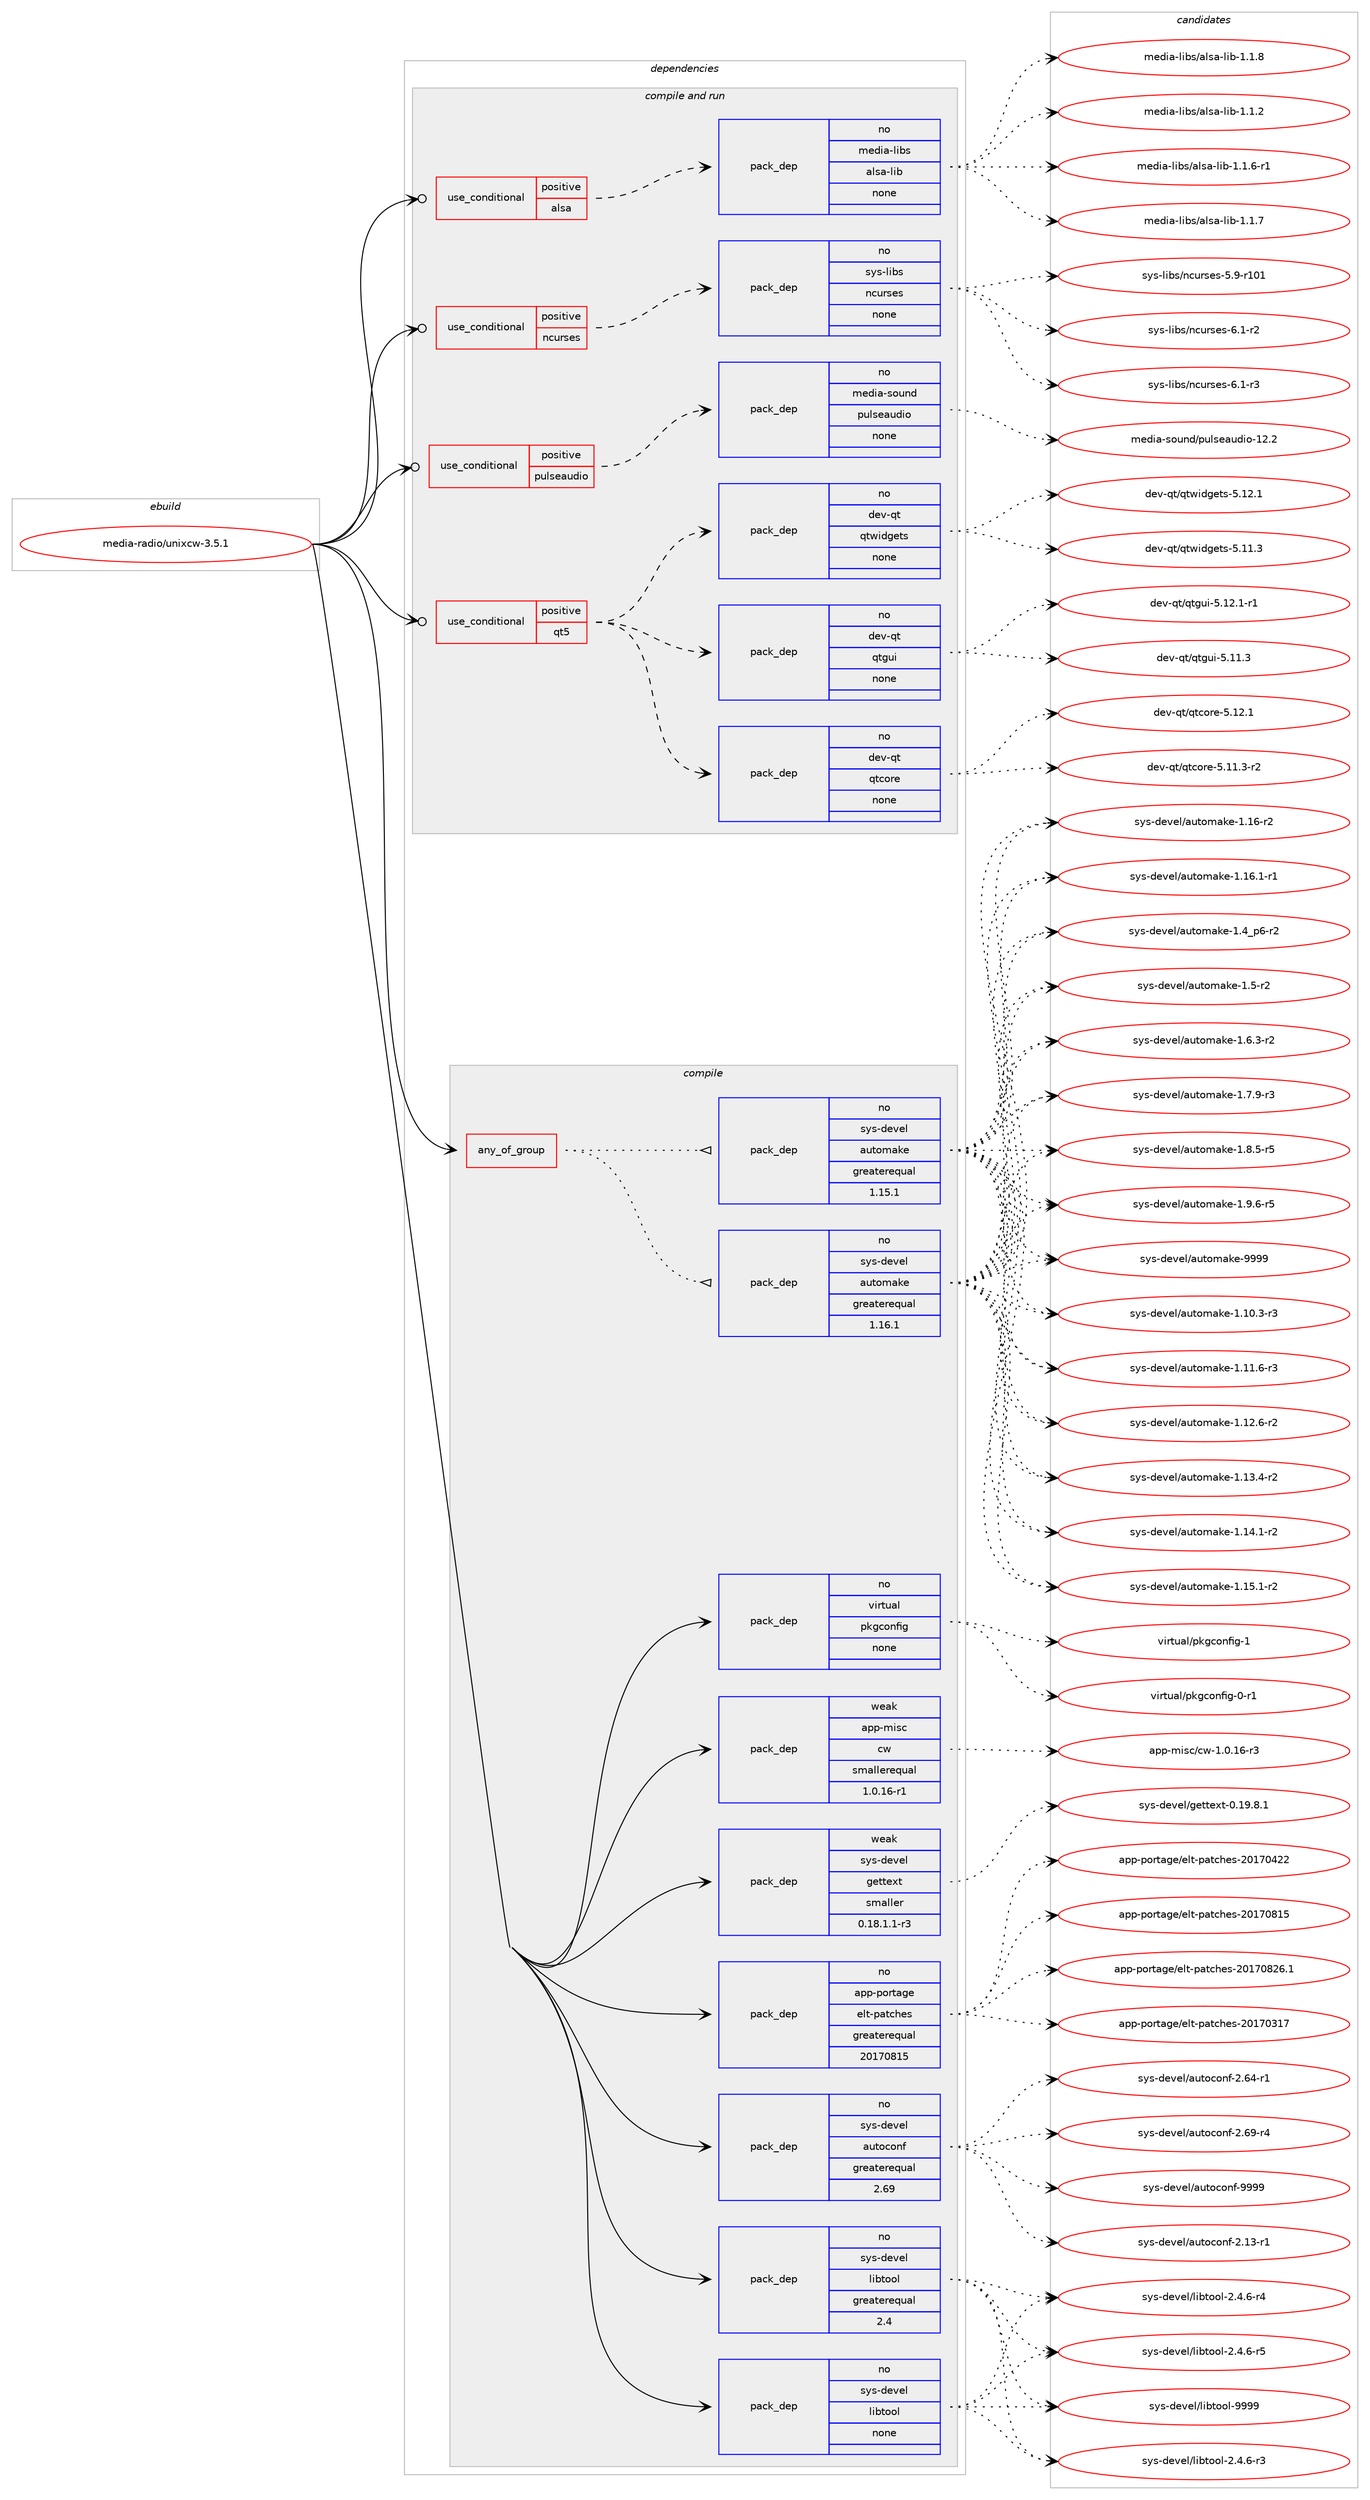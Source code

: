 digraph prolog {

# *************
# Graph options
# *************

newrank=true;
concentrate=true;
compound=true;
graph [rankdir=LR,fontname=Helvetica,fontsize=10,ranksep=1.5];#, ranksep=2.5, nodesep=0.2];
edge  [arrowhead=vee];
node  [fontname=Helvetica,fontsize=10];

# **********
# The ebuild
# **********

subgraph cluster_leftcol {
color=gray;
rank=same;
label=<<i>ebuild</i>>;
id [label="media-radio/unixcw-3.5.1", color=red, width=4, href="../media-radio/unixcw-3.5.1.svg"];
}

# ****************
# The dependencies
# ****************

subgraph cluster_midcol {
color=gray;
label=<<i>dependencies</i>>;
subgraph cluster_compile {
fillcolor="#eeeeee";
style=filled;
label=<<i>compile</i>>;
subgraph any25407 {
dependency1623691 [label=<<TABLE BORDER="0" CELLBORDER="1" CELLSPACING="0" CELLPADDING="4"><TR><TD CELLPADDING="10">any_of_group</TD></TR></TABLE>>, shape=none, color=red];subgraph pack1160876 {
dependency1623692 [label=<<TABLE BORDER="0" CELLBORDER="1" CELLSPACING="0" CELLPADDING="4" WIDTH="220"><TR><TD ROWSPAN="6" CELLPADDING="30">pack_dep</TD></TR><TR><TD WIDTH="110">no</TD></TR><TR><TD>sys-devel</TD></TR><TR><TD>automake</TD></TR><TR><TD>greaterequal</TD></TR><TR><TD>1.16.1</TD></TR></TABLE>>, shape=none, color=blue];
}
dependency1623691:e -> dependency1623692:w [weight=20,style="dotted",arrowhead="oinv"];
subgraph pack1160877 {
dependency1623693 [label=<<TABLE BORDER="0" CELLBORDER="1" CELLSPACING="0" CELLPADDING="4" WIDTH="220"><TR><TD ROWSPAN="6" CELLPADDING="30">pack_dep</TD></TR><TR><TD WIDTH="110">no</TD></TR><TR><TD>sys-devel</TD></TR><TR><TD>automake</TD></TR><TR><TD>greaterequal</TD></TR><TR><TD>1.15.1</TD></TR></TABLE>>, shape=none, color=blue];
}
dependency1623691:e -> dependency1623693:w [weight=20,style="dotted",arrowhead="oinv"];
}
id:e -> dependency1623691:w [weight=20,style="solid",arrowhead="vee"];
subgraph pack1160878 {
dependency1623694 [label=<<TABLE BORDER="0" CELLBORDER="1" CELLSPACING="0" CELLPADDING="4" WIDTH="220"><TR><TD ROWSPAN="6" CELLPADDING="30">pack_dep</TD></TR><TR><TD WIDTH="110">no</TD></TR><TR><TD>app-portage</TD></TR><TR><TD>elt-patches</TD></TR><TR><TD>greaterequal</TD></TR><TR><TD>20170815</TD></TR></TABLE>>, shape=none, color=blue];
}
id:e -> dependency1623694:w [weight=20,style="solid",arrowhead="vee"];
subgraph pack1160879 {
dependency1623695 [label=<<TABLE BORDER="0" CELLBORDER="1" CELLSPACING="0" CELLPADDING="4" WIDTH="220"><TR><TD ROWSPAN="6" CELLPADDING="30">pack_dep</TD></TR><TR><TD WIDTH="110">no</TD></TR><TR><TD>sys-devel</TD></TR><TR><TD>autoconf</TD></TR><TR><TD>greaterequal</TD></TR><TR><TD>2.69</TD></TR></TABLE>>, shape=none, color=blue];
}
id:e -> dependency1623695:w [weight=20,style="solid",arrowhead="vee"];
subgraph pack1160880 {
dependency1623696 [label=<<TABLE BORDER="0" CELLBORDER="1" CELLSPACING="0" CELLPADDING="4" WIDTH="220"><TR><TD ROWSPAN="6" CELLPADDING="30">pack_dep</TD></TR><TR><TD WIDTH="110">no</TD></TR><TR><TD>sys-devel</TD></TR><TR><TD>libtool</TD></TR><TR><TD>greaterequal</TD></TR><TR><TD>2.4</TD></TR></TABLE>>, shape=none, color=blue];
}
id:e -> dependency1623696:w [weight=20,style="solid",arrowhead="vee"];
subgraph pack1160881 {
dependency1623697 [label=<<TABLE BORDER="0" CELLBORDER="1" CELLSPACING="0" CELLPADDING="4" WIDTH="220"><TR><TD ROWSPAN="6" CELLPADDING="30">pack_dep</TD></TR><TR><TD WIDTH="110">no</TD></TR><TR><TD>sys-devel</TD></TR><TR><TD>libtool</TD></TR><TR><TD>none</TD></TR><TR><TD></TD></TR></TABLE>>, shape=none, color=blue];
}
id:e -> dependency1623697:w [weight=20,style="solid",arrowhead="vee"];
subgraph pack1160882 {
dependency1623698 [label=<<TABLE BORDER="0" CELLBORDER="1" CELLSPACING="0" CELLPADDING="4" WIDTH="220"><TR><TD ROWSPAN="6" CELLPADDING="30">pack_dep</TD></TR><TR><TD WIDTH="110">no</TD></TR><TR><TD>virtual</TD></TR><TR><TD>pkgconfig</TD></TR><TR><TD>none</TD></TR><TR><TD></TD></TR></TABLE>>, shape=none, color=blue];
}
id:e -> dependency1623698:w [weight=20,style="solid",arrowhead="vee"];
subgraph pack1160883 {
dependency1623699 [label=<<TABLE BORDER="0" CELLBORDER="1" CELLSPACING="0" CELLPADDING="4" WIDTH="220"><TR><TD ROWSPAN="6" CELLPADDING="30">pack_dep</TD></TR><TR><TD WIDTH="110">weak</TD></TR><TR><TD>app-misc</TD></TR><TR><TD>cw</TD></TR><TR><TD>smallerequal</TD></TR><TR><TD>1.0.16-r1</TD></TR></TABLE>>, shape=none, color=blue];
}
id:e -> dependency1623699:w [weight=20,style="solid",arrowhead="vee"];
subgraph pack1160884 {
dependency1623700 [label=<<TABLE BORDER="0" CELLBORDER="1" CELLSPACING="0" CELLPADDING="4" WIDTH="220"><TR><TD ROWSPAN="6" CELLPADDING="30">pack_dep</TD></TR><TR><TD WIDTH="110">weak</TD></TR><TR><TD>sys-devel</TD></TR><TR><TD>gettext</TD></TR><TR><TD>smaller</TD></TR><TR><TD>0.18.1.1-r3</TD></TR></TABLE>>, shape=none, color=blue];
}
id:e -> dependency1623700:w [weight=20,style="solid",arrowhead="vee"];
}
subgraph cluster_compileandrun {
fillcolor="#eeeeee";
style=filled;
label=<<i>compile and run</i>>;
subgraph cond436638 {
dependency1623701 [label=<<TABLE BORDER="0" CELLBORDER="1" CELLSPACING="0" CELLPADDING="4"><TR><TD ROWSPAN="3" CELLPADDING="10">use_conditional</TD></TR><TR><TD>positive</TD></TR><TR><TD>alsa</TD></TR></TABLE>>, shape=none, color=red];
subgraph pack1160885 {
dependency1623702 [label=<<TABLE BORDER="0" CELLBORDER="1" CELLSPACING="0" CELLPADDING="4" WIDTH="220"><TR><TD ROWSPAN="6" CELLPADDING="30">pack_dep</TD></TR><TR><TD WIDTH="110">no</TD></TR><TR><TD>media-libs</TD></TR><TR><TD>alsa-lib</TD></TR><TR><TD>none</TD></TR><TR><TD></TD></TR></TABLE>>, shape=none, color=blue];
}
dependency1623701:e -> dependency1623702:w [weight=20,style="dashed",arrowhead="vee"];
}
id:e -> dependency1623701:w [weight=20,style="solid",arrowhead="odotvee"];
subgraph cond436639 {
dependency1623703 [label=<<TABLE BORDER="0" CELLBORDER="1" CELLSPACING="0" CELLPADDING="4"><TR><TD ROWSPAN="3" CELLPADDING="10">use_conditional</TD></TR><TR><TD>positive</TD></TR><TR><TD>ncurses</TD></TR></TABLE>>, shape=none, color=red];
subgraph pack1160886 {
dependency1623704 [label=<<TABLE BORDER="0" CELLBORDER="1" CELLSPACING="0" CELLPADDING="4" WIDTH="220"><TR><TD ROWSPAN="6" CELLPADDING="30">pack_dep</TD></TR><TR><TD WIDTH="110">no</TD></TR><TR><TD>sys-libs</TD></TR><TR><TD>ncurses</TD></TR><TR><TD>none</TD></TR><TR><TD></TD></TR></TABLE>>, shape=none, color=blue];
}
dependency1623703:e -> dependency1623704:w [weight=20,style="dashed",arrowhead="vee"];
}
id:e -> dependency1623703:w [weight=20,style="solid",arrowhead="odotvee"];
subgraph cond436640 {
dependency1623705 [label=<<TABLE BORDER="0" CELLBORDER="1" CELLSPACING="0" CELLPADDING="4"><TR><TD ROWSPAN="3" CELLPADDING="10">use_conditional</TD></TR><TR><TD>positive</TD></TR><TR><TD>pulseaudio</TD></TR></TABLE>>, shape=none, color=red];
subgraph pack1160887 {
dependency1623706 [label=<<TABLE BORDER="0" CELLBORDER="1" CELLSPACING="0" CELLPADDING="4" WIDTH="220"><TR><TD ROWSPAN="6" CELLPADDING="30">pack_dep</TD></TR><TR><TD WIDTH="110">no</TD></TR><TR><TD>media-sound</TD></TR><TR><TD>pulseaudio</TD></TR><TR><TD>none</TD></TR><TR><TD></TD></TR></TABLE>>, shape=none, color=blue];
}
dependency1623705:e -> dependency1623706:w [weight=20,style="dashed",arrowhead="vee"];
}
id:e -> dependency1623705:w [weight=20,style="solid",arrowhead="odotvee"];
subgraph cond436641 {
dependency1623707 [label=<<TABLE BORDER="0" CELLBORDER="1" CELLSPACING="0" CELLPADDING="4"><TR><TD ROWSPAN="3" CELLPADDING="10">use_conditional</TD></TR><TR><TD>positive</TD></TR><TR><TD>qt5</TD></TR></TABLE>>, shape=none, color=red];
subgraph pack1160888 {
dependency1623708 [label=<<TABLE BORDER="0" CELLBORDER="1" CELLSPACING="0" CELLPADDING="4" WIDTH="220"><TR><TD ROWSPAN="6" CELLPADDING="30">pack_dep</TD></TR><TR><TD WIDTH="110">no</TD></TR><TR><TD>dev-qt</TD></TR><TR><TD>qtcore</TD></TR><TR><TD>none</TD></TR><TR><TD></TD></TR></TABLE>>, shape=none, color=blue];
}
dependency1623707:e -> dependency1623708:w [weight=20,style="dashed",arrowhead="vee"];
subgraph pack1160889 {
dependency1623709 [label=<<TABLE BORDER="0" CELLBORDER="1" CELLSPACING="0" CELLPADDING="4" WIDTH="220"><TR><TD ROWSPAN="6" CELLPADDING="30">pack_dep</TD></TR><TR><TD WIDTH="110">no</TD></TR><TR><TD>dev-qt</TD></TR><TR><TD>qtgui</TD></TR><TR><TD>none</TD></TR><TR><TD></TD></TR></TABLE>>, shape=none, color=blue];
}
dependency1623707:e -> dependency1623709:w [weight=20,style="dashed",arrowhead="vee"];
subgraph pack1160890 {
dependency1623710 [label=<<TABLE BORDER="0" CELLBORDER="1" CELLSPACING="0" CELLPADDING="4" WIDTH="220"><TR><TD ROWSPAN="6" CELLPADDING="30">pack_dep</TD></TR><TR><TD WIDTH="110">no</TD></TR><TR><TD>dev-qt</TD></TR><TR><TD>qtwidgets</TD></TR><TR><TD>none</TD></TR><TR><TD></TD></TR></TABLE>>, shape=none, color=blue];
}
dependency1623707:e -> dependency1623710:w [weight=20,style="dashed",arrowhead="vee"];
}
id:e -> dependency1623707:w [weight=20,style="solid",arrowhead="odotvee"];
}
subgraph cluster_run {
fillcolor="#eeeeee";
style=filled;
label=<<i>run</i>>;
}
}

# **************
# The candidates
# **************

subgraph cluster_choices {
rank=same;
color=gray;
label=<<i>candidates</i>>;

subgraph choice1160876 {
color=black;
nodesep=1;
choice11512111545100101118101108479711711611110997107101454946494846514511451 [label="sys-devel/automake-1.10.3-r3", color=red, width=4,href="../sys-devel/automake-1.10.3-r3.svg"];
choice11512111545100101118101108479711711611110997107101454946494946544511451 [label="sys-devel/automake-1.11.6-r3", color=red, width=4,href="../sys-devel/automake-1.11.6-r3.svg"];
choice11512111545100101118101108479711711611110997107101454946495046544511450 [label="sys-devel/automake-1.12.6-r2", color=red, width=4,href="../sys-devel/automake-1.12.6-r2.svg"];
choice11512111545100101118101108479711711611110997107101454946495146524511450 [label="sys-devel/automake-1.13.4-r2", color=red, width=4,href="../sys-devel/automake-1.13.4-r2.svg"];
choice11512111545100101118101108479711711611110997107101454946495246494511450 [label="sys-devel/automake-1.14.1-r2", color=red, width=4,href="../sys-devel/automake-1.14.1-r2.svg"];
choice11512111545100101118101108479711711611110997107101454946495346494511450 [label="sys-devel/automake-1.15.1-r2", color=red, width=4,href="../sys-devel/automake-1.15.1-r2.svg"];
choice1151211154510010111810110847971171161111099710710145494649544511450 [label="sys-devel/automake-1.16-r2", color=red, width=4,href="../sys-devel/automake-1.16-r2.svg"];
choice11512111545100101118101108479711711611110997107101454946495446494511449 [label="sys-devel/automake-1.16.1-r1", color=red, width=4,href="../sys-devel/automake-1.16.1-r1.svg"];
choice115121115451001011181011084797117116111109971071014549465295112544511450 [label="sys-devel/automake-1.4_p6-r2", color=red, width=4,href="../sys-devel/automake-1.4_p6-r2.svg"];
choice11512111545100101118101108479711711611110997107101454946534511450 [label="sys-devel/automake-1.5-r2", color=red, width=4,href="../sys-devel/automake-1.5-r2.svg"];
choice115121115451001011181011084797117116111109971071014549465446514511450 [label="sys-devel/automake-1.6.3-r2", color=red, width=4,href="../sys-devel/automake-1.6.3-r2.svg"];
choice115121115451001011181011084797117116111109971071014549465546574511451 [label="sys-devel/automake-1.7.9-r3", color=red, width=4,href="../sys-devel/automake-1.7.9-r3.svg"];
choice115121115451001011181011084797117116111109971071014549465646534511453 [label="sys-devel/automake-1.8.5-r5", color=red, width=4,href="../sys-devel/automake-1.8.5-r5.svg"];
choice115121115451001011181011084797117116111109971071014549465746544511453 [label="sys-devel/automake-1.9.6-r5", color=red, width=4,href="../sys-devel/automake-1.9.6-r5.svg"];
choice115121115451001011181011084797117116111109971071014557575757 [label="sys-devel/automake-9999", color=red, width=4,href="../sys-devel/automake-9999.svg"];
dependency1623692:e -> choice11512111545100101118101108479711711611110997107101454946494846514511451:w [style=dotted,weight="100"];
dependency1623692:e -> choice11512111545100101118101108479711711611110997107101454946494946544511451:w [style=dotted,weight="100"];
dependency1623692:e -> choice11512111545100101118101108479711711611110997107101454946495046544511450:w [style=dotted,weight="100"];
dependency1623692:e -> choice11512111545100101118101108479711711611110997107101454946495146524511450:w [style=dotted,weight="100"];
dependency1623692:e -> choice11512111545100101118101108479711711611110997107101454946495246494511450:w [style=dotted,weight="100"];
dependency1623692:e -> choice11512111545100101118101108479711711611110997107101454946495346494511450:w [style=dotted,weight="100"];
dependency1623692:e -> choice1151211154510010111810110847971171161111099710710145494649544511450:w [style=dotted,weight="100"];
dependency1623692:e -> choice11512111545100101118101108479711711611110997107101454946495446494511449:w [style=dotted,weight="100"];
dependency1623692:e -> choice115121115451001011181011084797117116111109971071014549465295112544511450:w [style=dotted,weight="100"];
dependency1623692:e -> choice11512111545100101118101108479711711611110997107101454946534511450:w [style=dotted,weight="100"];
dependency1623692:e -> choice115121115451001011181011084797117116111109971071014549465446514511450:w [style=dotted,weight="100"];
dependency1623692:e -> choice115121115451001011181011084797117116111109971071014549465546574511451:w [style=dotted,weight="100"];
dependency1623692:e -> choice115121115451001011181011084797117116111109971071014549465646534511453:w [style=dotted,weight="100"];
dependency1623692:e -> choice115121115451001011181011084797117116111109971071014549465746544511453:w [style=dotted,weight="100"];
dependency1623692:e -> choice115121115451001011181011084797117116111109971071014557575757:w [style=dotted,weight="100"];
}
subgraph choice1160877 {
color=black;
nodesep=1;
choice11512111545100101118101108479711711611110997107101454946494846514511451 [label="sys-devel/automake-1.10.3-r3", color=red, width=4,href="../sys-devel/automake-1.10.3-r3.svg"];
choice11512111545100101118101108479711711611110997107101454946494946544511451 [label="sys-devel/automake-1.11.6-r3", color=red, width=4,href="../sys-devel/automake-1.11.6-r3.svg"];
choice11512111545100101118101108479711711611110997107101454946495046544511450 [label="sys-devel/automake-1.12.6-r2", color=red, width=4,href="../sys-devel/automake-1.12.6-r2.svg"];
choice11512111545100101118101108479711711611110997107101454946495146524511450 [label="sys-devel/automake-1.13.4-r2", color=red, width=4,href="../sys-devel/automake-1.13.4-r2.svg"];
choice11512111545100101118101108479711711611110997107101454946495246494511450 [label="sys-devel/automake-1.14.1-r2", color=red, width=4,href="../sys-devel/automake-1.14.1-r2.svg"];
choice11512111545100101118101108479711711611110997107101454946495346494511450 [label="sys-devel/automake-1.15.1-r2", color=red, width=4,href="../sys-devel/automake-1.15.1-r2.svg"];
choice1151211154510010111810110847971171161111099710710145494649544511450 [label="sys-devel/automake-1.16-r2", color=red, width=4,href="../sys-devel/automake-1.16-r2.svg"];
choice11512111545100101118101108479711711611110997107101454946495446494511449 [label="sys-devel/automake-1.16.1-r1", color=red, width=4,href="../sys-devel/automake-1.16.1-r1.svg"];
choice115121115451001011181011084797117116111109971071014549465295112544511450 [label="sys-devel/automake-1.4_p6-r2", color=red, width=4,href="../sys-devel/automake-1.4_p6-r2.svg"];
choice11512111545100101118101108479711711611110997107101454946534511450 [label="sys-devel/automake-1.5-r2", color=red, width=4,href="../sys-devel/automake-1.5-r2.svg"];
choice115121115451001011181011084797117116111109971071014549465446514511450 [label="sys-devel/automake-1.6.3-r2", color=red, width=4,href="../sys-devel/automake-1.6.3-r2.svg"];
choice115121115451001011181011084797117116111109971071014549465546574511451 [label="sys-devel/automake-1.7.9-r3", color=red, width=4,href="../sys-devel/automake-1.7.9-r3.svg"];
choice115121115451001011181011084797117116111109971071014549465646534511453 [label="sys-devel/automake-1.8.5-r5", color=red, width=4,href="../sys-devel/automake-1.8.5-r5.svg"];
choice115121115451001011181011084797117116111109971071014549465746544511453 [label="sys-devel/automake-1.9.6-r5", color=red, width=4,href="../sys-devel/automake-1.9.6-r5.svg"];
choice115121115451001011181011084797117116111109971071014557575757 [label="sys-devel/automake-9999", color=red, width=4,href="../sys-devel/automake-9999.svg"];
dependency1623693:e -> choice11512111545100101118101108479711711611110997107101454946494846514511451:w [style=dotted,weight="100"];
dependency1623693:e -> choice11512111545100101118101108479711711611110997107101454946494946544511451:w [style=dotted,weight="100"];
dependency1623693:e -> choice11512111545100101118101108479711711611110997107101454946495046544511450:w [style=dotted,weight="100"];
dependency1623693:e -> choice11512111545100101118101108479711711611110997107101454946495146524511450:w [style=dotted,weight="100"];
dependency1623693:e -> choice11512111545100101118101108479711711611110997107101454946495246494511450:w [style=dotted,weight="100"];
dependency1623693:e -> choice11512111545100101118101108479711711611110997107101454946495346494511450:w [style=dotted,weight="100"];
dependency1623693:e -> choice1151211154510010111810110847971171161111099710710145494649544511450:w [style=dotted,weight="100"];
dependency1623693:e -> choice11512111545100101118101108479711711611110997107101454946495446494511449:w [style=dotted,weight="100"];
dependency1623693:e -> choice115121115451001011181011084797117116111109971071014549465295112544511450:w [style=dotted,weight="100"];
dependency1623693:e -> choice11512111545100101118101108479711711611110997107101454946534511450:w [style=dotted,weight="100"];
dependency1623693:e -> choice115121115451001011181011084797117116111109971071014549465446514511450:w [style=dotted,weight="100"];
dependency1623693:e -> choice115121115451001011181011084797117116111109971071014549465546574511451:w [style=dotted,weight="100"];
dependency1623693:e -> choice115121115451001011181011084797117116111109971071014549465646534511453:w [style=dotted,weight="100"];
dependency1623693:e -> choice115121115451001011181011084797117116111109971071014549465746544511453:w [style=dotted,weight="100"];
dependency1623693:e -> choice115121115451001011181011084797117116111109971071014557575757:w [style=dotted,weight="100"];
}
subgraph choice1160878 {
color=black;
nodesep=1;
choice97112112451121111141169710310147101108116451129711699104101115455048495548514955 [label="app-portage/elt-patches-20170317", color=red, width=4,href="../app-portage/elt-patches-20170317.svg"];
choice97112112451121111141169710310147101108116451129711699104101115455048495548525050 [label="app-portage/elt-patches-20170422", color=red, width=4,href="../app-portage/elt-patches-20170422.svg"];
choice97112112451121111141169710310147101108116451129711699104101115455048495548564953 [label="app-portage/elt-patches-20170815", color=red, width=4,href="../app-portage/elt-patches-20170815.svg"];
choice971121124511211111411697103101471011081164511297116991041011154550484955485650544649 [label="app-portage/elt-patches-20170826.1", color=red, width=4,href="../app-portage/elt-patches-20170826.1.svg"];
dependency1623694:e -> choice97112112451121111141169710310147101108116451129711699104101115455048495548514955:w [style=dotted,weight="100"];
dependency1623694:e -> choice97112112451121111141169710310147101108116451129711699104101115455048495548525050:w [style=dotted,weight="100"];
dependency1623694:e -> choice97112112451121111141169710310147101108116451129711699104101115455048495548564953:w [style=dotted,weight="100"];
dependency1623694:e -> choice971121124511211111411697103101471011081164511297116991041011154550484955485650544649:w [style=dotted,weight="100"];
}
subgraph choice1160879 {
color=black;
nodesep=1;
choice1151211154510010111810110847971171161119911111010245504649514511449 [label="sys-devel/autoconf-2.13-r1", color=red, width=4,href="../sys-devel/autoconf-2.13-r1.svg"];
choice1151211154510010111810110847971171161119911111010245504654524511449 [label="sys-devel/autoconf-2.64-r1", color=red, width=4,href="../sys-devel/autoconf-2.64-r1.svg"];
choice1151211154510010111810110847971171161119911111010245504654574511452 [label="sys-devel/autoconf-2.69-r4", color=red, width=4,href="../sys-devel/autoconf-2.69-r4.svg"];
choice115121115451001011181011084797117116111991111101024557575757 [label="sys-devel/autoconf-9999", color=red, width=4,href="../sys-devel/autoconf-9999.svg"];
dependency1623695:e -> choice1151211154510010111810110847971171161119911111010245504649514511449:w [style=dotted,weight="100"];
dependency1623695:e -> choice1151211154510010111810110847971171161119911111010245504654524511449:w [style=dotted,weight="100"];
dependency1623695:e -> choice1151211154510010111810110847971171161119911111010245504654574511452:w [style=dotted,weight="100"];
dependency1623695:e -> choice115121115451001011181011084797117116111991111101024557575757:w [style=dotted,weight="100"];
}
subgraph choice1160880 {
color=black;
nodesep=1;
choice1151211154510010111810110847108105981161111111084550465246544511451 [label="sys-devel/libtool-2.4.6-r3", color=red, width=4,href="../sys-devel/libtool-2.4.6-r3.svg"];
choice1151211154510010111810110847108105981161111111084550465246544511452 [label="sys-devel/libtool-2.4.6-r4", color=red, width=4,href="../sys-devel/libtool-2.4.6-r4.svg"];
choice1151211154510010111810110847108105981161111111084550465246544511453 [label="sys-devel/libtool-2.4.6-r5", color=red, width=4,href="../sys-devel/libtool-2.4.6-r5.svg"];
choice1151211154510010111810110847108105981161111111084557575757 [label="sys-devel/libtool-9999", color=red, width=4,href="../sys-devel/libtool-9999.svg"];
dependency1623696:e -> choice1151211154510010111810110847108105981161111111084550465246544511451:w [style=dotted,weight="100"];
dependency1623696:e -> choice1151211154510010111810110847108105981161111111084550465246544511452:w [style=dotted,weight="100"];
dependency1623696:e -> choice1151211154510010111810110847108105981161111111084550465246544511453:w [style=dotted,weight="100"];
dependency1623696:e -> choice1151211154510010111810110847108105981161111111084557575757:w [style=dotted,weight="100"];
}
subgraph choice1160881 {
color=black;
nodesep=1;
choice1151211154510010111810110847108105981161111111084550465246544511451 [label="sys-devel/libtool-2.4.6-r3", color=red, width=4,href="../sys-devel/libtool-2.4.6-r3.svg"];
choice1151211154510010111810110847108105981161111111084550465246544511452 [label="sys-devel/libtool-2.4.6-r4", color=red, width=4,href="../sys-devel/libtool-2.4.6-r4.svg"];
choice1151211154510010111810110847108105981161111111084550465246544511453 [label="sys-devel/libtool-2.4.6-r5", color=red, width=4,href="../sys-devel/libtool-2.4.6-r5.svg"];
choice1151211154510010111810110847108105981161111111084557575757 [label="sys-devel/libtool-9999", color=red, width=4,href="../sys-devel/libtool-9999.svg"];
dependency1623697:e -> choice1151211154510010111810110847108105981161111111084550465246544511451:w [style=dotted,weight="100"];
dependency1623697:e -> choice1151211154510010111810110847108105981161111111084550465246544511452:w [style=dotted,weight="100"];
dependency1623697:e -> choice1151211154510010111810110847108105981161111111084550465246544511453:w [style=dotted,weight="100"];
dependency1623697:e -> choice1151211154510010111810110847108105981161111111084557575757:w [style=dotted,weight="100"];
}
subgraph choice1160882 {
color=black;
nodesep=1;
choice11810511411611797108471121071039911111010210510345484511449 [label="virtual/pkgconfig-0-r1", color=red, width=4,href="../virtual/pkgconfig-0-r1.svg"];
choice1181051141161179710847112107103991111101021051034549 [label="virtual/pkgconfig-1", color=red, width=4,href="../virtual/pkgconfig-1.svg"];
dependency1623698:e -> choice11810511411611797108471121071039911111010210510345484511449:w [style=dotted,weight="100"];
dependency1623698:e -> choice1181051141161179710847112107103991111101021051034549:w [style=dotted,weight="100"];
}
subgraph choice1160883 {
color=black;
nodesep=1;
choice9711211245109105115994799119454946484649544511451 [label="app-misc/cw-1.0.16-r3", color=red, width=4,href="../app-misc/cw-1.0.16-r3.svg"];
dependency1623699:e -> choice9711211245109105115994799119454946484649544511451:w [style=dotted,weight="100"];
}
subgraph choice1160884 {
color=black;
nodesep=1;
choice1151211154510010111810110847103101116116101120116454846495746564649 [label="sys-devel/gettext-0.19.8.1", color=red, width=4,href="../sys-devel/gettext-0.19.8.1.svg"];
dependency1623700:e -> choice1151211154510010111810110847103101116116101120116454846495746564649:w [style=dotted,weight="100"];
}
subgraph choice1160885 {
color=black;
nodesep=1;
choice1091011001059745108105981154797108115974510810598454946494650 [label="media-libs/alsa-lib-1.1.2", color=red, width=4,href="../media-libs/alsa-lib-1.1.2.svg"];
choice10910110010597451081059811547971081159745108105984549464946544511449 [label="media-libs/alsa-lib-1.1.6-r1", color=red, width=4,href="../media-libs/alsa-lib-1.1.6-r1.svg"];
choice1091011001059745108105981154797108115974510810598454946494655 [label="media-libs/alsa-lib-1.1.7", color=red, width=4,href="../media-libs/alsa-lib-1.1.7.svg"];
choice1091011001059745108105981154797108115974510810598454946494656 [label="media-libs/alsa-lib-1.1.8", color=red, width=4,href="../media-libs/alsa-lib-1.1.8.svg"];
dependency1623702:e -> choice1091011001059745108105981154797108115974510810598454946494650:w [style=dotted,weight="100"];
dependency1623702:e -> choice10910110010597451081059811547971081159745108105984549464946544511449:w [style=dotted,weight="100"];
dependency1623702:e -> choice1091011001059745108105981154797108115974510810598454946494655:w [style=dotted,weight="100"];
dependency1623702:e -> choice1091011001059745108105981154797108115974510810598454946494656:w [style=dotted,weight="100"];
}
subgraph choice1160886 {
color=black;
nodesep=1;
choice115121115451081059811547110991171141151011154553465745114494849 [label="sys-libs/ncurses-5.9-r101", color=red, width=4,href="../sys-libs/ncurses-5.9-r101.svg"];
choice11512111545108105981154711099117114115101115455446494511450 [label="sys-libs/ncurses-6.1-r2", color=red, width=4,href="../sys-libs/ncurses-6.1-r2.svg"];
choice11512111545108105981154711099117114115101115455446494511451 [label="sys-libs/ncurses-6.1-r3", color=red, width=4,href="../sys-libs/ncurses-6.1-r3.svg"];
dependency1623704:e -> choice115121115451081059811547110991171141151011154553465745114494849:w [style=dotted,weight="100"];
dependency1623704:e -> choice11512111545108105981154711099117114115101115455446494511450:w [style=dotted,weight="100"];
dependency1623704:e -> choice11512111545108105981154711099117114115101115455446494511451:w [style=dotted,weight="100"];
}
subgraph choice1160887 {
color=black;
nodesep=1;
choice109101100105974511511111711010047112117108115101971171001051114549504650 [label="media-sound/pulseaudio-12.2", color=red, width=4,href="../media-sound/pulseaudio-12.2.svg"];
dependency1623706:e -> choice109101100105974511511111711010047112117108115101971171001051114549504650:w [style=dotted,weight="100"];
}
subgraph choice1160888 {
color=black;
nodesep=1;
choice100101118451131164711311699111114101455346494946514511450 [label="dev-qt/qtcore-5.11.3-r2", color=red, width=4,href="../dev-qt/qtcore-5.11.3-r2.svg"];
choice10010111845113116471131169911111410145534649504649 [label="dev-qt/qtcore-5.12.1", color=red, width=4,href="../dev-qt/qtcore-5.12.1.svg"];
dependency1623708:e -> choice100101118451131164711311699111114101455346494946514511450:w [style=dotted,weight="100"];
dependency1623708:e -> choice10010111845113116471131169911111410145534649504649:w [style=dotted,weight="100"];
}
subgraph choice1160889 {
color=black;
nodesep=1;
choice100101118451131164711311610311710545534649494651 [label="dev-qt/qtgui-5.11.3", color=red, width=4,href="../dev-qt/qtgui-5.11.3.svg"];
choice1001011184511311647113116103117105455346495046494511449 [label="dev-qt/qtgui-5.12.1-r1", color=red, width=4,href="../dev-qt/qtgui-5.12.1-r1.svg"];
dependency1623709:e -> choice100101118451131164711311610311710545534649494651:w [style=dotted,weight="100"];
dependency1623709:e -> choice1001011184511311647113116103117105455346495046494511449:w [style=dotted,weight="100"];
}
subgraph choice1160890 {
color=black;
nodesep=1;
choice100101118451131164711311611910510010310111611545534649494651 [label="dev-qt/qtwidgets-5.11.3", color=red, width=4,href="../dev-qt/qtwidgets-5.11.3.svg"];
choice100101118451131164711311611910510010310111611545534649504649 [label="dev-qt/qtwidgets-5.12.1", color=red, width=4,href="../dev-qt/qtwidgets-5.12.1.svg"];
dependency1623710:e -> choice100101118451131164711311611910510010310111611545534649494651:w [style=dotted,weight="100"];
dependency1623710:e -> choice100101118451131164711311611910510010310111611545534649504649:w [style=dotted,weight="100"];
}
}

}
